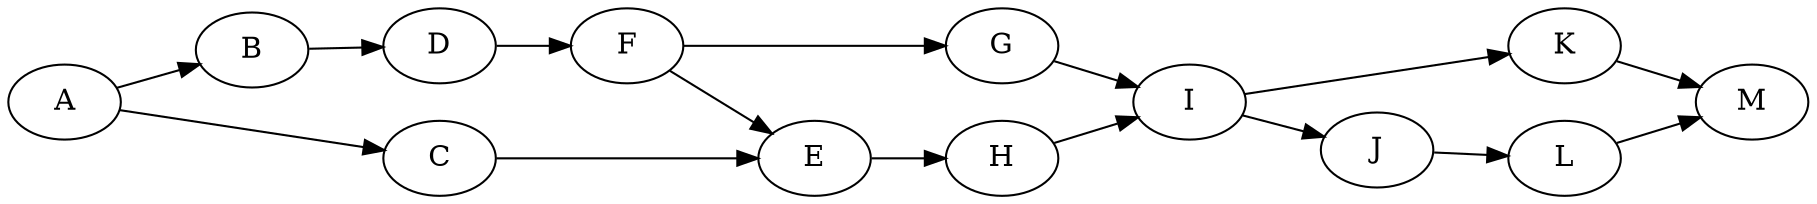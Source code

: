 digraph{
    rankdir=LR
    A -> B
    A -> C
    B -> D
    C -> E
    D -> F
    E -> H
    F -> E
    F -> G
    G -> I
    H -> I
    I -> K
    I -> J
    J -> L
    K -> M
    L -> M
}